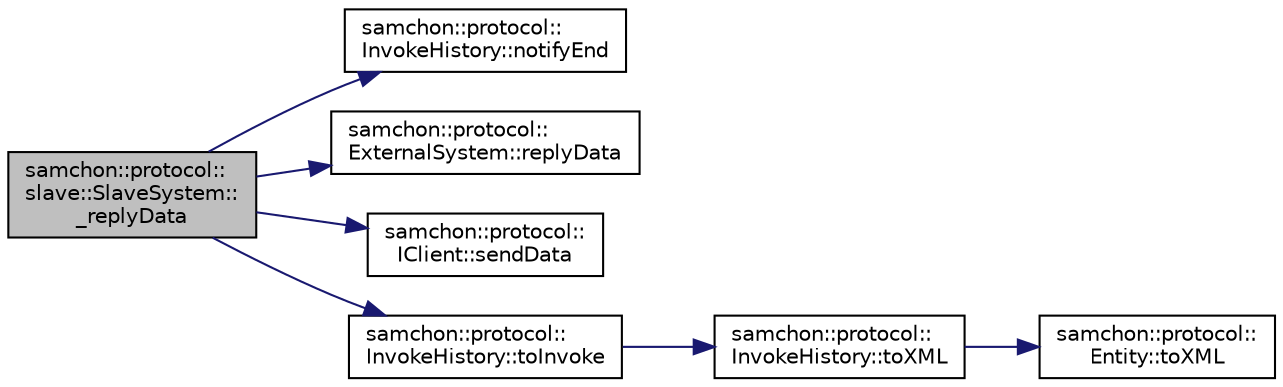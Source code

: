 digraph "samchon::protocol::slave::SlaveSystem::_replyData"
{
  edge [fontname="Helvetica",fontsize="10",labelfontname="Helvetica",labelfontsize="10"];
  node [fontname="Helvetica",fontsize="10",shape=record];
  rankdir="LR";
  Node1 [label="samchon::protocol::\lslave::SlaveSystem::\l_replyData",height=0.2,width=0.4,color="black", fillcolor="grey75", style="filled", fontcolor="black"];
  Node1 -> Node2 [color="midnightblue",fontsize="10",style="solid",fontname="Helvetica"];
  Node2 [label="samchon::protocol::\lInvokeHistory::notifyEnd",height=0.2,width=0.4,color="black", fillcolor="white", style="filled",URL="$da/d47/classsamchon_1_1protocol_1_1InvokeHistory.html#a15943afbb4c38f5ca51f0710ffbfe088",tooltip="Notify end of the process. "];
  Node1 -> Node3 [color="midnightblue",fontsize="10",style="solid",fontname="Helvetica"];
  Node3 [label="samchon::protocol::\lExternalSystem::replyData",height=0.2,width=0.4,color="black", fillcolor="white", style="filled",URL="$df/d42/classsamchon_1_1protocol_1_1ExternalSystem.html#ad5ed0690ee36bcc8ad101a598f0ef669",tooltip="Handling replied message from an external system. "];
  Node1 -> Node4 [color="midnightblue",fontsize="10",style="solid",fontname="Helvetica"];
  Node4 [label="samchon::protocol::\lIClient::sendData",height=0.2,width=0.4,color="black", fillcolor="white", style="filled",URL="$d3/dc8/classsamchon_1_1protocol_1_1IClient.html#a44d95d1c5fb75aed2f41a5b4cca0df9e",tooltip="Sends message to a related system. "];
  Node1 -> Node5 [color="midnightblue",fontsize="10",style="solid",fontname="Helvetica"];
  Node5 [label="samchon::protocol::\lInvokeHistory::toInvoke",height=0.2,width=0.4,color="black", fillcolor="white", style="filled",URL="$da/d47/classsamchon_1_1protocol_1_1InvokeHistory.html#ace08257a83baefb2340c6466c8382a87",tooltip="Get an Invoke message. "];
  Node5 -> Node6 [color="midnightblue",fontsize="10",style="solid",fontname="Helvetica"];
  Node6 [label="samchon::protocol::\lInvokeHistory::toXML",height=0.2,width=0.4,color="black", fillcolor="white", style="filled",URL="$da/d47/classsamchon_1_1protocol_1_1InvokeHistory.html#a62b5a96044bc454e24385b1e5e3dd2f9",tooltip="Get an XML object represents the Entity. "];
  Node6 -> Node7 [color="midnightblue",fontsize="10",style="solid",fontname="Helvetica"];
  Node7 [label="samchon::protocol::\lEntity::toXML",height=0.2,width=0.4,color="black", fillcolor="white", style="filled",URL="$d0/d3e/classsamchon_1_1protocol_1_1Entity.html#a8516db6d4dc71068a48bd1364cf9be23",tooltip="Get an XML object represents the Entity. "];
}
